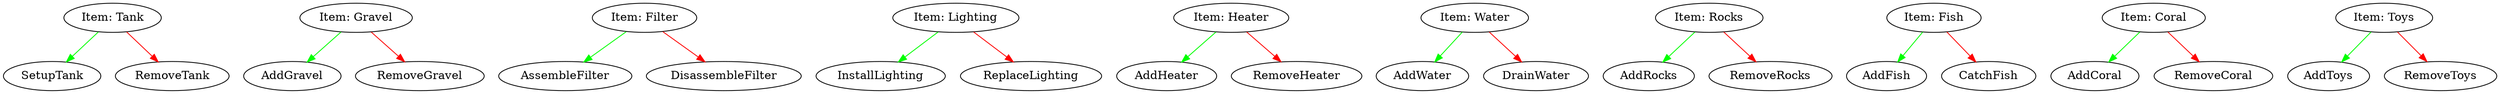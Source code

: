 digraph myGraph{
"Item: Tank"->"SetupTank"[color=green];
"Item: Tank"->"RemoveTank"[color=red];
"Item: Gravel"->"AddGravel"[color=green];
"Item: Gravel"->"RemoveGravel"[color=red];
"Item: Filter"->"AssembleFilter"[color=green];
"Item: Filter"->"DisassembleFilter"[color=red];
"Item: Lighting"->"InstallLighting"[color=green];
"Item: Lighting"->"ReplaceLighting"[color=red];
"Item: Heater"->"AddHeater"[color=green];
"Item: Heater"->"RemoveHeater"[color=red];
"Item: Water"->"AddWater"[color=green];
"Item: Water"->"DrainWater"[color=red];
"Item: Rocks"->"AddRocks"[color=green];
"Item: Rocks"->"RemoveRocks"[color=red];
"Item: Fish"->"AddFish"[color=green];
"Item: Fish"->"CatchFish"[color=red];
"Item: Coral"->"AddCoral"[color=green];
"Item: Coral"->"RemoveCoral"[color=red];
"Item: Toys"->"AddToys"[color=green];
"Item: Toys"->"RemoveToys"[color=red];
}
